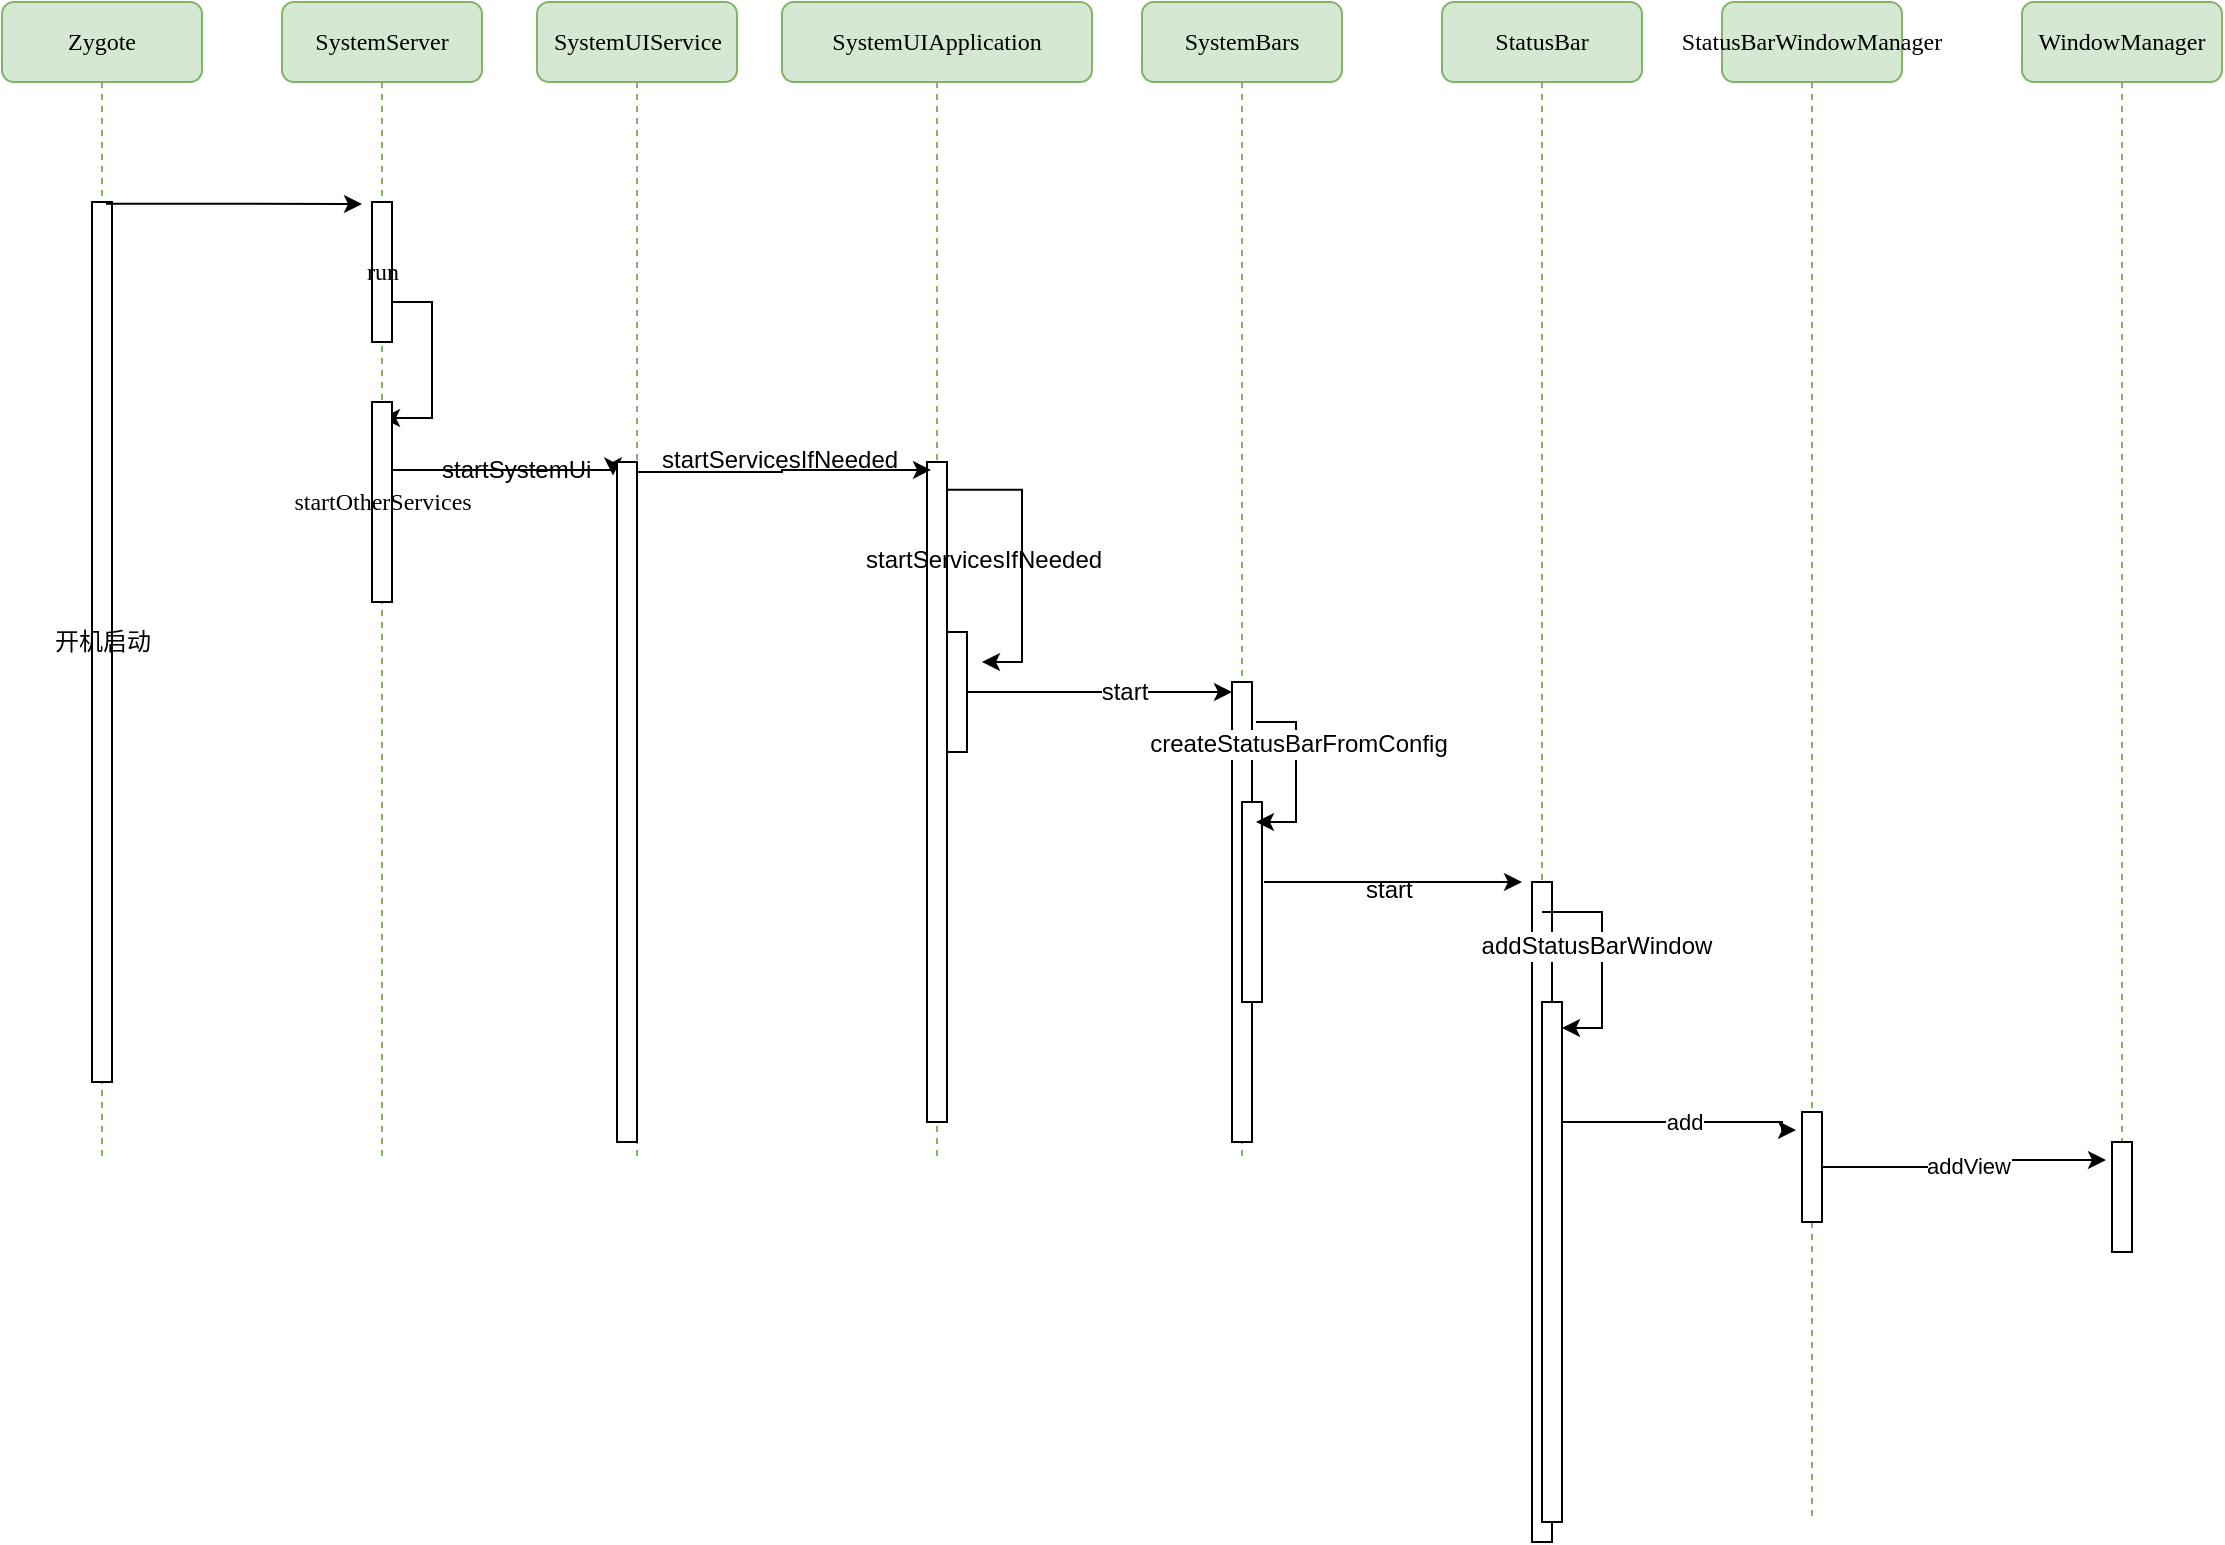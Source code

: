 <mxfile version="12.1.9" type="github" pages="1">
  <diagram name="Page-1" id="13e1069c-82ec-6db2-03f1-153e76fe0fe0">
    <mxGraphModel dx="1088" dy="600" grid="1" gridSize="10" guides="1" tooltips="1" connect="1" arrows="1" fold="1" page="1" pageScale="1" pageWidth="1100" pageHeight="850" background="#ffffff" math="0" shadow="0">
      <root>
        <mxCell id="0"/>
        <mxCell id="1" parent="0"/>
        <mxCell id="kO_2NhWMSLPStZXaVG_8-9" style="edgeStyle=orthogonalEdgeStyle;rounded=0;orthogonalLoop=1;jettySize=auto;html=1;entryX=-0.2;entryY=0.02;entryDx=0;entryDy=0;entryPerimeter=0;" edge="1" parent="1" source="7baba1c4bc27f4b0-2" target="7baba1c4bc27f4b0-13">
          <mxGeometry relative="1" as="geometry">
            <Array as="points">
              <mxPoint x="360" y="314"/>
              <mxPoint x="360" y="314"/>
            </Array>
          </mxGeometry>
        </mxCell>
        <mxCell id="7baba1c4bc27f4b0-2" value="SystemServer" style="shape=umlLifeline;perimeter=lifelinePerimeter;whiteSpace=wrap;html=1;container=1;collapsible=0;recursiveResize=0;outlineConnect=0;rounded=1;shadow=0;comic=0;labelBackgroundColor=none;strokeColor=#82b366;strokeWidth=1;fillColor=#d5e8d4;fontFamily=Verdana;fontSize=12;align=center;" parent="1" vertex="1">
          <mxGeometry x="240" y="80" width="100" height="580" as="geometry"/>
        </mxCell>
        <mxCell id="kO_2NhWMSLPStZXaVG_8-8" style="edgeStyle=orthogonalEdgeStyle;rounded=0;orthogonalLoop=1;jettySize=auto;html=1;" edge="1" parent="7baba1c4bc27f4b0-2" source="kO_2NhWMSLPStZXaVG_8-4">
          <mxGeometry relative="1" as="geometry">
            <mxPoint x="50" y="208" as="targetPoint"/>
            <Array as="points">
              <mxPoint x="75" y="150"/>
              <mxPoint x="75" y="208"/>
            </Array>
          </mxGeometry>
        </mxCell>
        <mxCell id="kO_2NhWMSLPStZXaVG_8-4" value="run" style="html=1;points=[];perimeter=orthogonalPerimeter;rounded=0;shadow=0;comic=0;labelBackgroundColor=none;strokeColor=#000000;strokeWidth=1;fillColor=#FFFFFF;fontFamily=Verdana;fontSize=12;fontColor=#000000;align=center;" vertex="1" parent="7baba1c4bc27f4b0-2">
          <mxGeometry x="45" y="100" width="10" height="70" as="geometry"/>
        </mxCell>
        <mxCell id="kO_2NhWMSLPStZXaVG_8-7" value="startOtherServices" style="html=1;points=[];perimeter=orthogonalPerimeter;rounded=0;shadow=0;comic=0;labelBackgroundColor=none;strokeColor=#000000;strokeWidth=1;fillColor=#FFFFFF;fontFamily=Verdana;fontSize=12;fontColor=#000000;align=center;" vertex="1" parent="7baba1c4bc27f4b0-2">
          <mxGeometry x="45" y="200" width="10" height="100" as="geometry"/>
        </mxCell>
        <mxCell id="7baba1c4bc27f4b0-3" value="SystemUIService" style="shape=umlLifeline;perimeter=lifelinePerimeter;whiteSpace=wrap;html=1;container=1;collapsible=0;recursiveResize=0;outlineConnect=0;rounded=1;shadow=0;comic=0;labelBackgroundColor=none;strokeColor=#82b366;strokeWidth=1;fillColor=#d5e8d4;fontFamily=Verdana;fontSize=12;align=center;" parent="1" vertex="1">
          <mxGeometry x="367.5" y="80" width="100" height="580" as="geometry"/>
        </mxCell>
        <mxCell id="7baba1c4bc27f4b0-13" value="" style="html=1;points=[];perimeter=orthogonalPerimeter;rounded=0;shadow=0;comic=0;labelBackgroundColor=none;strokeColor=#000000;strokeWidth=1;fillColor=#FFFFFF;fontFamily=Verdana;fontSize=12;fontColor=#000000;align=center;" parent="7baba1c4bc27f4b0-3" vertex="1">
          <mxGeometry x="40" y="230" width="10" height="340" as="geometry"/>
        </mxCell>
        <mxCell id="7baba1c4bc27f4b0-4" value="SystemUIApplication" style="shape=umlLifeline;perimeter=lifelinePerimeter;whiteSpace=wrap;html=1;container=1;collapsible=0;recursiveResize=0;outlineConnect=0;rounded=1;shadow=0;comic=0;labelBackgroundColor=none;strokeColor=#82b366;strokeWidth=1;fillColor=#d5e8d4;fontFamily=Verdana;fontSize=12;align=center;" parent="1" vertex="1">
          <mxGeometry x="490" y="80" width="155" height="580" as="geometry"/>
        </mxCell>
        <mxCell id="7baba1c4bc27f4b0-37" value="" style="html=1;points=[];perimeter=orthogonalPerimeter;rounded=0;shadow=0;comic=0;labelBackgroundColor=none;strokeColor=#000000;strokeWidth=1;fillColor=#FFFFFF;fontFamily=Verdana;fontSize=12;fontColor=#000000;align=center;" parent="7baba1c4bc27f4b0-4" vertex="1">
          <mxGeometry x="72.5" y="230" width="10" height="330" as="geometry"/>
        </mxCell>
        <mxCell id="kO_2NhWMSLPStZXaVG_8-32" value="" style="html=1;points=[];perimeter=orthogonalPerimeter;rounded=0;shadow=0;comic=0;labelBackgroundColor=none;strokeColor=#000000;strokeWidth=1;fillColor=#FFFFFF;fontFamily=Verdana;fontSize=12;fontColor=#000000;align=center;" vertex="1" parent="7baba1c4bc27f4b0-4">
          <mxGeometry x="82.5" y="315" width="10" height="60" as="geometry"/>
        </mxCell>
        <mxCell id="7baba1c4bc27f4b0-5" value="SystemBars" style="shape=umlLifeline;perimeter=lifelinePerimeter;whiteSpace=wrap;html=1;container=1;collapsible=0;recursiveResize=0;outlineConnect=0;rounded=1;shadow=0;comic=0;labelBackgroundColor=none;strokeColor=#82b366;strokeWidth=1;fillColor=#d5e8d4;fontFamily=Verdana;fontSize=12;align=center;" parent="1" vertex="1">
          <mxGeometry x="670" y="80" width="100" height="580" as="geometry"/>
        </mxCell>
        <mxCell id="7baba1c4bc27f4b0-19" value="" style="html=1;points=[];perimeter=orthogonalPerimeter;rounded=0;shadow=0;comic=0;labelBackgroundColor=none;strokeColor=#000000;strokeWidth=1;fillColor=#FFFFFF;fontFamily=Verdana;fontSize=12;fontColor=#000000;align=center;" parent="7baba1c4bc27f4b0-5" vertex="1">
          <mxGeometry x="45" y="340" width="10" height="230" as="geometry"/>
        </mxCell>
        <mxCell id="kO_2NhWMSLPStZXaVG_8-43" value="" style="html=1;points=[];perimeter=orthogonalPerimeter;rounded=0;shadow=0;comic=0;labelBackgroundColor=none;strokeColor=#000000;strokeWidth=1;fillColor=#FFFFFF;fontFamily=Verdana;fontSize=12;fontColor=#000000;align=center;" vertex="1" parent="7baba1c4bc27f4b0-5">
          <mxGeometry x="50" y="400" width="10" height="100" as="geometry"/>
        </mxCell>
        <mxCell id="7baba1c4bc27f4b0-6" value="StatusBar" style="shape=umlLifeline;perimeter=lifelinePerimeter;whiteSpace=wrap;html=1;container=1;collapsible=0;recursiveResize=0;outlineConnect=0;rounded=1;shadow=0;comic=0;labelBackgroundColor=none;strokeColor=#82b366;strokeWidth=1;fillColor=#d5e8d4;fontFamily=Verdana;fontSize=12;align=center;" parent="1" vertex="1">
          <mxGeometry x="820" y="80" width="100" height="770" as="geometry"/>
        </mxCell>
        <mxCell id="kO_2NhWMSLPStZXaVG_8-21" value="" style="html=1;points=[];perimeter=orthogonalPerimeter;rounded=0;shadow=0;comic=0;labelBackgroundColor=none;strokeColor=#000000;strokeWidth=1;fillColor=#FFFFFF;fontFamily=Verdana;fontSize=12;fontColor=#000000;align=center;" vertex="1" parent="7baba1c4bc27f4b0-6">
          <mxGeometry x="45" y="440" width="10" height="330" as="geometry"/>
        </mxCell>
        <mxCell id="7baba1c4bc27f4b0-7" value="StatusBarWindowManager" style="shape=umlLifeline;perimeter=lifelinePerimeter;whiteSpace=wrap;html=1;container=1;collapsible=0;recursiveResize=0;outlineConnect=0;rounded=1;shadow=0;comic=0;labelBackgroundColor=none;strokeColor=#82b366;strokeWidth=1;fillColor=#d5e8d4;fontFamily=Verdana;fontSize=12;align=center;" parent="1" vertex="1">
          <mxGeometry x="960" y="80" width="90" height="760" as="geometry"/>
        </mxCell>
        <mxCell id="7baba1c4bc27f4b0-25" value="" style="html=1;points=[];perimeter=orthogonalPerimeter;rounded=0;shadow=0;comic=0;labelBackgroundColor=none;strokeColor=#000000;strokeWidth=1;fillColor=#FFFFFF;fontFamily=Verdana;fontSize=12;fontColor=#000000;align=center;" parent="7baba1c4bc27f4b0-7" vertex="1">
          <mxGeometry x="40" y="555" width="10" height="55" as="geometry"/>
        </mxCell>
        <mxCell id="7baba1c4bc27f4b0-8" value="Zygote" style="shape=umlLifeline;perimeter=lifelinePerimeter;whiteSpace=wrap;html=1;container=1;collapsible=0;recursiveResize=0;outlineConnect=0;rounded=1;shadow=0;comic=0;labelBackgroundColor=none;strokeColor=#82b366;strokeWidth=1;fillColor=#d5e8d4;fontFamily=Verdana;fontSize=12;align=center;" parent="1" vertex="1">
          <mxGeometry x="100" y="80" width="100" height="580" as="geometry"/>
        </mxCell>
        <mxCell id="7baba1c4bc27f4b0-9" value="开机启动" style="html=1;points=[];perimeter=orthogonalPerimeter;rounded=0;shadow=0;comic=0;labelBackgroundColor=none;strokeColor=#000000;strokeWidth=1;fillColor=#FFFFFF;fontFamily=Verdana;fontSize=12;fontColor=#000000;align=center;" parent="7baba1c4bc27f4b0-8" vertex="1">
          <mxGeometry x="45" y="100" width="10" height="440" as="geometry"/>
        </mxCell>
        <mxCell id="kO_2NhWMSLPStZXaVG_8-6" value="" style="edgeStyle=elbowEdgeStyle;elbow=horizontal;endArrow=classic;html=1;exitX=0.7;exitY=0.002;exitDx=0;exitDy=0;exitPerimeter=0;" edge="1" parent="1" source="7baba1c4bc27f4b0-9">
          <mxGeometry width="50" height="50" relative="1" as="geometry">
            <mxPoint x="100" y="730" as="sourcePoint"/>
            <mxPoint x="280" y="181" as="targetPoint"/>
            <Array as="points">
              <mxPoint x="200" y="170"/>
            </Array>
          </mxGeometry>
        </mxCell>
        <mxCell id="kO_2NhWMSLPStZXaVG_8-35" style="edgeStyle=orthogonalEdgeStyle;rounded=0;orthogonalLoop=1;jettySize=auto;html=1;entryX=0.2;entryY=0.012;entryDx=0;entryDy=0;entryPerimeter=0;" edge="1" parent="1" source="kO_2NhWMSLPStZXaVG_8-10" target="7baba1c4bc27f4b0-37">
          <mxGeometry relative="1" as="geometry">
            <mxPoint x="530" y="315" as="targetPoint"/>
          </mxGeometry>
        </mxCell>
        <mxCell id="kO_2NhWMSLPStZXaVG_8-10" value="startSystemUi" style="text;html=1;" vertex="1" parent="1">
          <mxGeometry x="317.5" y="300" width="100" height="30" as="geometry"/>
        </mxCell>
        <mxCell id="kO_2NhWMSLPStZXaVG_8-33" value="startServicesIfNeeded" style="text;html=1;" vertex="1" parent="1">
          <mxGeometry x="427.5" y="295" width="140" height="30" as="geometry"/>
        </mxCell>
        <mxCell id="kO_2NhWMSLPStZXaVG_8-37" style="edgeStyle=orthogonalEdgeStyle;rounded=0;orthogonalLoop=1;jettySize=auto;html=1;exitX=1.05;exitY=0.042;exitDx=0;exitDy=0;exitPerimeter=0;" edge="1" parent="1" source="7baba1c4bc27f4b0-37">
          <mxGeometry relative="1" as="geometry">
            <mxPoint x="590" y="410" as="targetPoint"/>
            <Array as="points">
              <mxPoint x="610" y="324"/>
              <mxPoint x="610" y="410"/>
            </Array>
          </mxGeometry>
        </mxCell>
        <mxCell id="kO_2NhWMSLPStZXaVG_8-38" value="startServicesIfNeeded" style="text;html=1;" vertex="1" parent="1">
          <mxGeometry x="530" y="345" width="140" height="30" as="geometry"/>
        </mxCell>
        <mxCell id="kO_2NhWMSLPStZXaVG_8-40" style="edgeStyle=orthogonalEdgeStyle;rounded=0;orthogonalLoop=1;jettySize=auto;html=1;" edge="1" parent="1" source="kO_2NhWMSLPStZXaVG_8-32" target="7baba1c4bc27f4b0-19">
          <mxGeometry relative="1" as="geometry">
            <mxPoint x="710" y="425" as="targetPoint"/>
            <Array as="points">
              <mxPoint x="680" y="425"/>
              <mxPoint x="680" y="425"/>
            </Array>
          </mxGeometry>
        </mxCell>
        <mxCell id="kO_2NhWMSLPStZXaVG_8-41" value="start" style="text;html=1;resizable=0;points=[];align=center;verticalAlign=middle;labelBackgroundColor=#ffffff;" vertex="1" connectable="0" parent="kO_2NhWMSLPStZXaVG_8-40">
          <mxGeometry x="0.172" relative="1" as="geometry">
            <mxPoint x="1" as="offset"/>
          </mxGeometry>
        </mxCell>
        <mxCell id="kO_2NhWMSLPStZXaVG_8-42" style="edgeStyle=orthogonalEdgeStyle;rounded=0;orthogonalLoop=1;jettySize=auto;html=1;" edge="1" parent="1">
          <mxGeometry relative="1" as="geometry">
            <mxPoint x="860" y="520" as="targetPoint"/>
            <mxPoint x="731" y="520" as="sourcePoint"/>
            <Array as="points">
              <mxPoint x="731" y="520"/>
              <mxPoint x="860" y="520"/>
            </Array>
          </mxGeometry>
        </mxCell>
        <mxCell id="kO_2NhWMSLPStZXaVG_8-46" style="edgeStyle=orthogonalEdgeStyle;rounded=0;orthogonalLoop=1;jettySize=auto;html=1;" edge="1" parent="1">
          <mxGeometry relative="1" as="geometry">
            <mxPoint x="727" y="490" as="targetPoint"/>
            <mxPoint x="727" y="440" as="sourcePoint"/>
            <Array as="points">
              <mxPoint x="747" y="440"/>
              <mxPoint x="747" y="490"/>
            </Array>
          </mxGeometry>
        </mxCell>
        <mxCell id="kO_2NhWMSLPStZXaVG_8-47" value="createStatusBarFromConfig" style="text;html=1;resizable=0;points=[];align=center;verticalAlign=middle;labelBackgroundColor=#ffffff;" vertex="1" connectable="0" parent="kO_2NhWMSLPStZXaVG_8-46">
          <mxGeometry x="-0.556" y="-11" relative="1" as="geometry">
            <mxPoint x="12" y="11" as="offset"/>
          </mxGeometry>
        </mxCell>
        <mxCell id="kO_2NhWMSLPStZXaVG_8-48" value="start" style="text;html=1;" vertex="1" parent="1">
          <mxGeometry x="780" y="510" width="50" height="30" as="geometry"/>
        </mxCell>
        <mxCell id="kO_2NhWMSLPStZXaVG_8-54" value="WindowManager" style="shape=umlLifeline;perimeter=lifelinePerimeter;whiteSpace=wrap;html=1;container=1;collapsible=0;recursiveResize=0;outlineConnect=0;rounded=1;shadow=0;comic=0;labelBackgroundColor=none;strokeColor=#82b366;strokeWidth=1;fillColor=#d5e8d4;fontFamily=Verdana;fontSize=12;align=center;" vertex="1" parent="1">
          <mxGeometry x="1110" y="80" width="100" height="580" as="geometry"/>
        </mxCell>
        <mxCell id="kO_2NhWMSLPStZXaVG_8-62" value="add" style="edgeStyle=orthogonalEdgeStyle;rounded=0;orthogonalLoop=1;jettySize=auto;html=1;" edge="1" parent="1" source="kO_2NhWMSLPStZXaVG_8-56">
          <mxGeometry relative="1" as="geometry">
            <mxPoint x="997" y="644" as="targetPoint"/>
            <Array as="points">
              <mxPoint x="990" y="640"/>
              <mxPoint x="990" y="644"/>
            </Array>
          </mxGeometry>
        </mxCell>
        <mxCell id="kO_2NhWMSLPStZXaVG_8-56" value="" style="html=1;points=[];perimeter=orthogonalPerimeter;rounded=0;shadow=0;comic=0;labelBackgroundColor=none;strokeColor=#000000;strokeWidth=1;fillColor=#FFFFFF;fontFamily=Verdana;fontSize=12;fontColor=#000000;align=center;" vertex="1" parent="1">
          <mxGeometry x="870" y="580" width="10" height="260" as="geometry"/>
        </mxCell>
        <mxCell id="kO_2NhWMSLPStZXaVG_8-59" style="edgeStyle=orthogonalEdgeStyle;rounded=0;orthogonalLoop=1;jettySize=auto;html=1;entryX=1;entryY=0.05;entryDx=0;entryDy=0;entryPerimeter=0;" edge="1" parent="1" target="kO_2NhWMSLPStZXaVG_8-56">
          <mxGeometry relative="1" as="geometry">
            <mxPoint x="890" y="570" as="targetPoint"/>
            <mxPoint x="870" y="535" as="sourcePoint"/>
            <Array as="points">
              <mxPoint x="900" y="535"/>
              <mxPoint x="900" y="593"/>
            </Array>
          </mxGeometry>
        </mxCell>
        <mxCell id="kO_2NhWMSLPStZXaVG_8-60" value="&lt;span style=&quot;font-family: &amp;#34;helvetica&amp;#34; , &amp;#34;arial&amp;#34; , sans-serif ; font-size: 0px ; background-color: rgb(248 , 249 , 250)&quot;&gt;%3CmxGraphModel%3E%3Croot%3E%3CmxCell%20id%3D%220%22%2F%3E%3CmxCell%20id%3D%221%22%20parent%3D%220%22%2F%3E%3CmxCell%20id%3D%222%22%20style%3D%22edgeStyle%3DorthogonalEdgeStyle%3Brounded%3D0%3BorthogonalLoop%3D1%3BjettySize%3Dauto%3Bhtml%3D1%3B%22%20edge%3D%221%22%20parent%3D%221%22%3E%3CmxGeometry%20relative%3D%221%22%20as%3D%22geometry%22%3E%3CmxPoint%20x%3D%22727%22%20y%3D%22490%22%20as%3D%22targetPoint%22%2F%3E%3CmxPoint%20x%3D%22727%22%20y%3D%22440%22%20as%3D%22sourcePoint%22%2F%3E%3CArray%20as%3D%22points%22%3E%3CmxPoint%20x%3D%22747%22%20y%3D%22440%22%2F%3E%3CmxPoint%20x%3D%22747%22%20y%3D%22490%22%2F%3E%3C%2FArray%3E%3C%2FmxGeometry%3E%3C%2FmxCell%3E%3CmxCell%20id%3D%223%22%20value%3D%22createStatusBarFromConfig%22%20style%3D%22text%3Bhtml%3D1%3Bresizable%3D0%3Bpoints%3D%5B%5D%3Balign%3Dcenter%3BverticalAlign%3Dmiddle%3BlabelBackgroundColor%3D%23ffffff%3B%22%20vertex%3D%221%22%20connectable%3D%220%22%20parent%3D%222%22%3E%3CmxGeometry%20x%3D%22-0.556%22%20y%3D%22-11%22%20relative%3D%221%22%20as%3D%22geometry%22%3E%3CmxPoint%20x%3D%2212%22%20y%3D%2211%22%20as%3D%22offset%22%2F%3E%3C%2FmxGeometry%3E%3C%2FmxCell%3E%3C%2Froot%3E%3C%2FmxGraphModel%3E&lt;/span&gt;addStatusBarWindow" style="text;html=1;resizable=0;points=[];align=center;verticalAlign=middle;labelBackgroundColor=#ffffff;" vertex="1" connectable="0" parent="kO_2NhWMSLPStZXaVG_8-59">
          <mxGeometry x="-0.13" y="-3" relative="1" as="geometry">
            <mxPoint as="offset"/>
          </mxGeometry>
        </mxCell>
        <mxCell id="kO_2NhWMSLPStZXaVG_8-65" value="" style="html=1;points=[];perimeter=orthogonalPerimeter;rounded=0;shadow=0;comic=0;labelBackgroundColor=none;strokeColor=#000000;strokeWidth=1;fillColor=#FFFFFF;fontFamily=Verdana;fontSize=12;fontColor=#000000;align=center;" vertex="1" parent="1">
          <mxGeometry x="1155" y="650" width="10" height="55" as="geometry"/>
        </mxCell>
        <mxCell id="kO_2NhWMSLPStZXaVG_8-66" value="addView" style="edgeStyle=orthogonalEdgeStyle;rounded=0;orthogonalLoop=1;jettySize=auto;html=1;entryX=-0.3;entryY=0.164;entryDx=0;entryDy=0;entryPerimeter=0;" edge="1" parent="1" source="7baba1c4bc27f4b0-25" target="kO_2NhWMSLPStZXaVG_8-65">
          <mxGeometry relative="1" as="geometry">
            <mxPoint x="1090" y="662.5" as="targetPoint"/>
          </mxGeometry>
        </mxCell>
      </root>
    </mxGraphModel>
  </diagram>
</mxfile>
